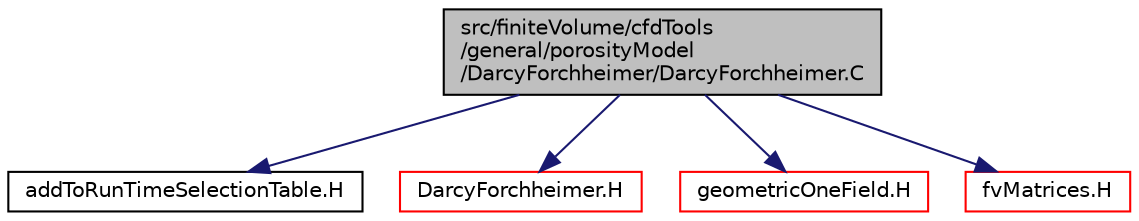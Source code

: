 digraph "src/finiteVolume/cfdTools/general/porosityModel/DarcyForchheimer/DarcyForchheimer.C"
{
  bgcolor="transparent";
  edge [fontname="Helvetica",fontsize="10",labelfontname="Helvetica",labelfontsize="10"];
  node [fontname="Helvetica",fontsize="10",shape=record];
  Node0 [label="src/finiteVolume/cfdTools\l/general/porosityModel\l/DarcyForchheimer/DarcyForchheimer.C",height=0.2,width=0.4,color="black", fillcolor="grey75", style="filled", fontcolor="black"];
  Node0 -> Node1 [color="midnightblue",fontsize="10",style="solid",fontname="Helvetica"];
  Node1 [label="addToRunTimeSelectionTable.H",height=0.2,width=0.4,color="black",URL="$a09989.html",tooltip="Macros for easy insertion into run-time selection tables. "];
  Node0 -> Node2 [color="midnightblue",fontsize="10",style="solid",fontname="Helvetica"];
  Node2 [label="DarcyForchheimer.H",height=0.2,width=0.4,color="red",URL="$a01385.html"];
  Node0 -> Node294 [color="midnightblue",fontsize="10",style="solid",fontname="Helvetica"];
  Node294 [label="geometricOneField.H",height=0.2,width=0.4,color="red",URL="$a10556.html"];
  Node0 -> Node302 [color="midnightblue",fontsize="10",style="solid",fontname="Helvetica"];
  Node302 [label="fvMatrices.H",height=0.2,width=0.4,color="red",URL="$a03458.html",tooltip="A special matrix type and solver, designed for finite volume solutions of scalar equations. "];
}
